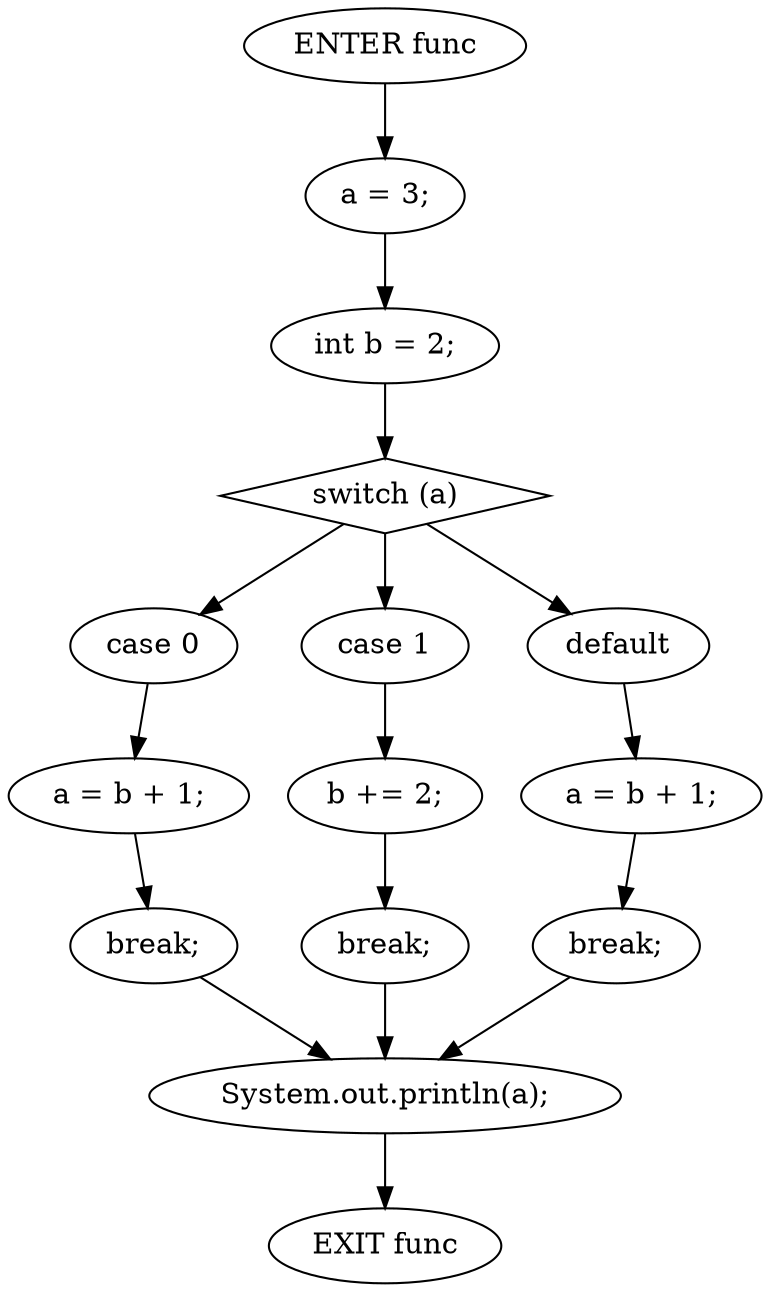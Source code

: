 digraph G {
  0 [ label="ENTER func" ];
  1 [ label="EXIT func" ];
  2 [ label="a = 3;" ];
  3 [ label="int b = 2;" ];
  4 [ shape="diamond" label="switch (a)" ];
  5 [ label="case 0" ];
  6 [ label="a = b + 1;" ];
  7 [ label="break;" ];
  8 [ label="case 1" ];
  9 [ label="b += 2;" ];
  10 [ label="break;" ];
  11 [ label="default" ];
  12 [ label="a = b + 1;" ];
  13 [ label="break;" ];
  14 [ label="System.out.println(a);" ];
  0 -> 2;
  2 -> 3;
  3 -> 4;
  4 -> 5;
  5 -> 6;
  6 -> 7;
  4 -> 8;
  8 -> 9;
  9 -> 10;
  4 -> 11;
  11 -> 12;
  12 -> 13;
  7 -> 14;
  10 -> 14;
  13 -> 14;
  14 -> 1;
}
